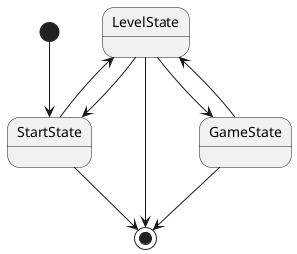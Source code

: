 @startuml statemachine
[*] --> StartState
StartState --> [*]
StartState -left-> LevelState

LevelState --> StartState
LevelState --> [*]
LevelState --> GameState

GameState --> LevelState
GameState --> [*]
@enduml